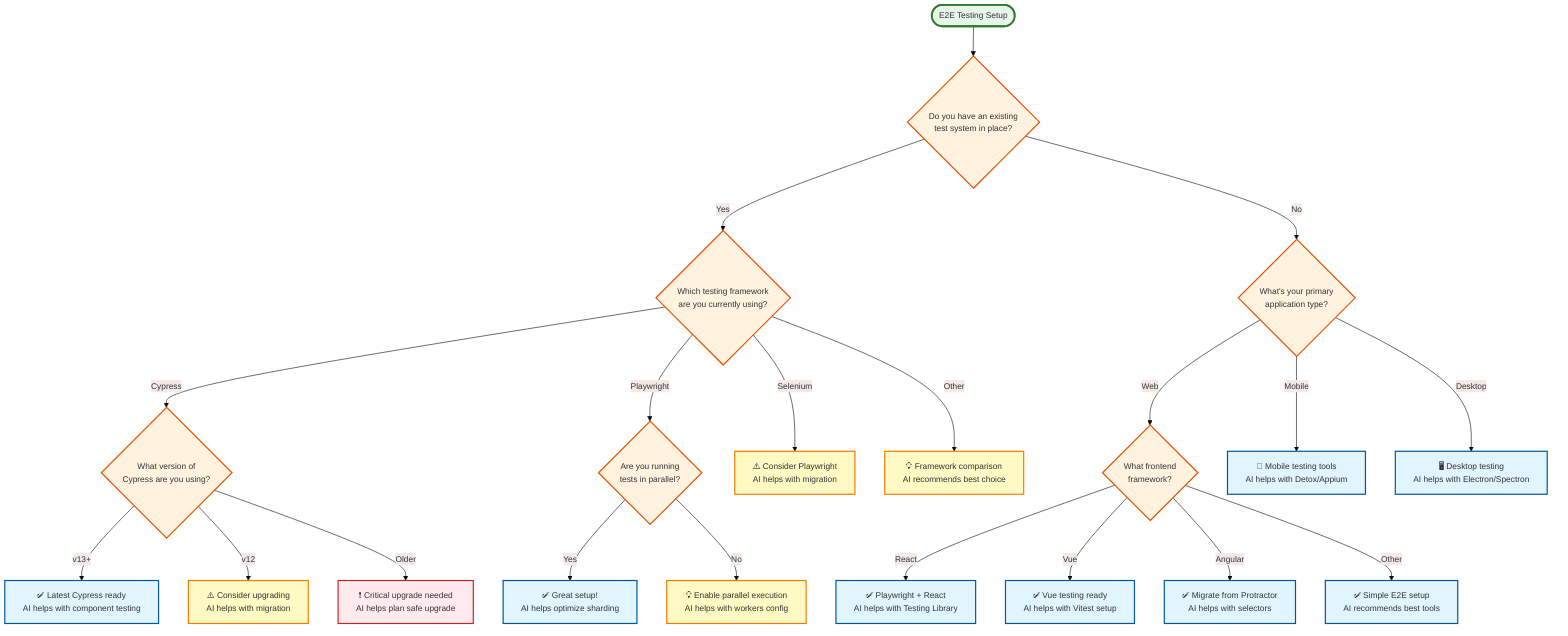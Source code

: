 %%{init: {'theme': 'base', 'themeVariables': { 'primaryColor': '#e8f5e9', 'primaryBorderColor': '#2e7d32', 'fontFamily': 'Arial', 'fontSize': '14px'}}}%%
graph TD
    Start([E2E Testing Setup])
    Start --> Q1{Do you have an existing<br/>test system in place?}
    
    %% Existing System Path
    Q1 -->|Yes| E_Q1{Which testing framework<br/>are you currently using?}
    
    %% Cypress Path
    E_Q1 -->|Cypress| Cyp_Q{What version of<br/>Cypress are you using?}
    Cyp_Q -->|v13+| Cyp_Modern[✅ Latest Cypress ready<br/>AI helps with component testing]
    Cyp_Q -->|v12| Cyp_Old[⚠️ Consider upgrading<br/>AI helps with migration]
    Cyp_Q -->|Older| Cyp_Legacy[❗ Critical upgrade needed<br/>AI helps plan safe upgrade]
    
    %% Playwright Path
    E_Q1 -->|Playwright| PW_Q{Are you running<br/>tests in parallel?}
    PW_Q -->|Yes| PW_Parallel[✅ Great setup!<br/>AI helps optimize sharding]
    PW_Q -->|No| PW_Serial[💡 Enable parallel execution<br/>AI helps with workers config]
    
    %% Selenium Path
    E_Q1 -->|Selenium| E_Selenium[⚠️ Consider Playwright<br/>AI helps with migration]
    
    %% Other Framework
    E_Q1 -->|Other| E_Other[💡 Framework comparison<br/>AI recommends best choice]
    
    %% No System Path
    Q1 -->|No| N_Q1{What's your primary<br/>application type?}
    
    %% Web Applications
    N_Q1 -->|Web| Web_Q{What frontend<br/>framework?}
    Web_Q -->|React| Web_React[✅ Playwright + React<br/>AI helps with Testing Library]
    Web_Q -->|Vue| Web_Vue[✅ Vue testing ready<br/>AI helps with Vitest setup]
    Web_Q -->|Angular| Web_Angular[✅ Migrate from Protractor<br/>AI helps with selectors]
    Web_Q -->|Other| Web_Other[✅ Simple E2E setup<br/>AI recommends best tools]
    
    %% Mobile Applications
    N_Q1 -->|Mobile| N_Mobile[📱 Mobile testing tools<br/>AI helps with Detox/Appium]
    
    %% Desktop Applications
    N_Q1 -->|Desktop| N_Desktop[🖥️ Desktop testing<br/>AI helps with Electron/Spectron]
    
    %% Styling
    classDef startEnd fill:#e8f5e9,stroke:#2e7d32,stroke-width:3px
    classDef question fill:#fff3e0,stroke:#e65100,stroke-width:2px
    classDef complete fill:#e1f5fe,stroke:#01579b,stroke-width:2px
    classDef warning fill:#fff9c4,stroke:#f57c00,stroke-width:2px
    classDef critical fill:#ffebee,stroke:#c62828,stroke-width:2px
    
    class Start startEnd
    class Q1,E_Q1,Cyp_Q,PW_Q,N_Q1,Web_Q question
    class Cyp_Modern,PW_Parallel,Web_React,Web_Vue,Web_Angular,Web_Other complete
    class Cyp_Old,E_Selenium,PW_Serial,E_Other warning
    class Cyp_Legacy critical
    class N_Mobile,N_Desktop complete